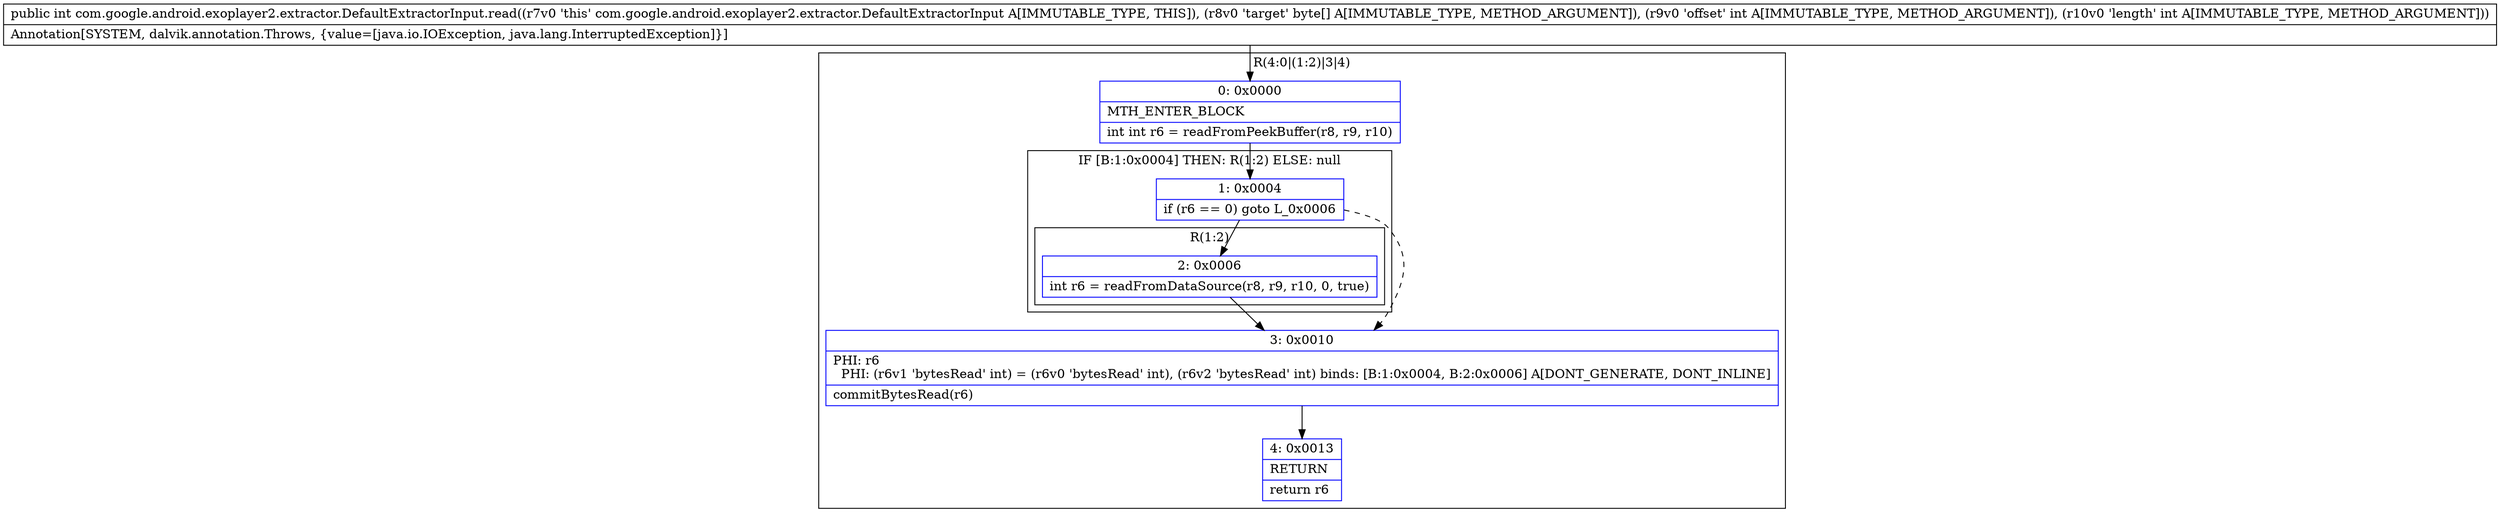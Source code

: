 digraph "CFG forcom.google.android.exoplayer2.extractor.DefaultExtractorInput.read([BII)I" {
subgraph cluster_Region_1802539150 {
label = "R(4:0|(1:2)|3|4)";
node [shape=record,color=blue];
Node_0 [shape=record,label="{0\:\ 0x0000|MTH_ENTER_BLOCK\l|int int r6 = readFromPeekBuffer(r8, r9, r10)\l}"];
subgraph cluster_IfRegion_459352815 {
label = "IF [B:1:0x0004] THEN: R(1:2) ELSE: null";
node [shape=record,color=blue];
Node_1 [shape=record,label="{1\:\ 0x0004|if (r6 == 0) goto L_0x0006\l}"];
subgraph cluster_Region_1439535882 {
label = "R(1:2)";
node [shape=record,color=blue];
Node_2 [shape=record,label="{2\:\ 0x0006|int r6 = readFromDataSource(r8, r9, r10, 0, true)\l}"];
}
}
Node_3 [shape=record,label="{3\:\ 0x0010|PHI: r6 \l  PHI: (r6v1 'bytesRead' int) = (r6v0 'bytesRead' int), (r6v2 'bytesRead' int) binds: [B:1:0x0004, B:2:0x0006] A[DONT_GENERATE, DONT_INLINE]\l|commitBytesRead(r6)\l}"];
Node_4 [shape=record,label="{4\:\ 0x0013|RETURN\l|return r6\l}"];
}
MethodNode[shape=record,label="{public int com.google.android.exoplayer2.extractor.DefaultExtractorInput.read((r7v0 'this' com.google.android.exoplayer2.extractor.DefaultExtractorInput A[IMMUTABLE_TYPE, THIS]), (r8v0 'target' byte[] A[IMMUTABLE_TYPE, METHOD_ARGUMENT]), (r9v0 'offset' int A[IMMUTABLE_TYPE, METHOD_ARGUMENT]), (r10v0 'length' int A[IMMUTABLE_TYPE, METHOD_ARGUMENT]))  | Annotation[SYSTEM, dalvik.annotation.Throws, \{value=[java.io.IOException, java.lang.InterruptedException]\}]\l}"];
MethodNode -> Node_0;
Node_0 -> Node_1;
Node_1 -> Node_2;
Node_1 -> Node_3[style=dashed];
Node_2 -> Node_3;
Node_3 -> Node_4;
}

